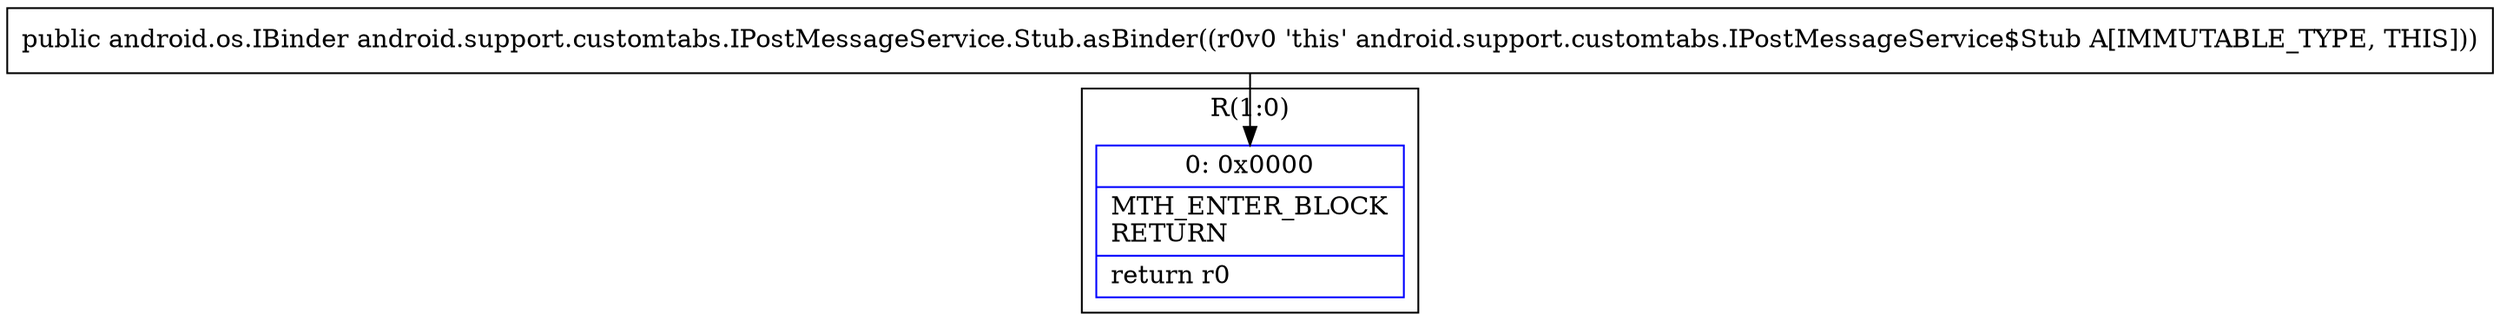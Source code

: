 digraph "CFG forandroid.support.customtabs.IPostMessageService.Stub.asBinder()Landroid\/os\/IBinder;" {
subgraph cluster_Region_532064980 {
label = "R(1:0)";
node [shape=record,color=blue];
Node_0 [shape=record,label="{0\:\ 0x0000|MTH_ENTER_BLOCK\lRETURN\l|return r0\l}"];
}
MethodNode[shape=record,label="{public android.os.IBinder android.support.customtabs.IPostMessageService.Stub.asBinder((r0v0 'this' android.support.customtabs.IPostMessageService$Stub A[IMMUTABLE_TYPE, THIS])) }"];
MethodNode -> Node_0;
}

